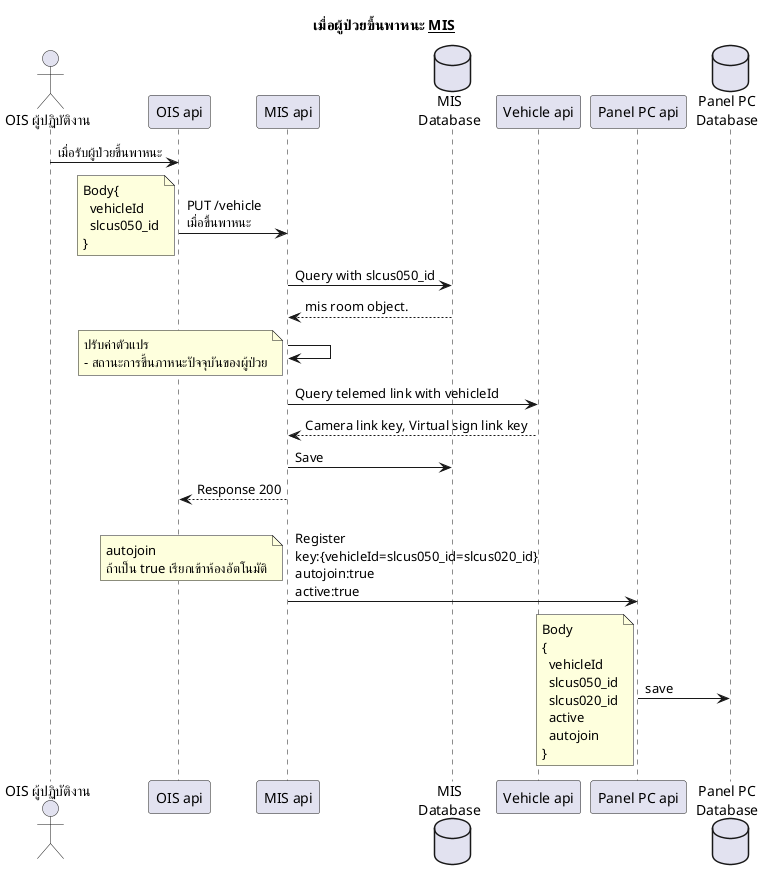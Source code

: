 @startuml
Title เมื่อผู้ป่วยขึ้นพาหนะ __MIS__
  actor "OIS ผู้ปฏิบัติงาน" as OIS
  OIS -> "OIS api": เมื่อรับผู้ป่วยขึ้นพาหนะ
  "OIS api"-> "MIS api": PUT /vehicle\nเมื่อขึ้นพาหนะ
  note left
    Body{
      vehicleId
      slcus050_id
    }
  endnote

  database "MIS\nDatabase" as misdb
  "MIS api" -> misdb: Query with slcus050_id
  "MIS api" <-- misdb: mis room object.
  "MIS api" -> "MIS api"
  note left
    ปรับค่าตัวแปร
    - สถานะการขึ้นภาหนะปัจจุบันของผู้ป่วย
  endnote

  "MIS api" -> "Vehicle api": Query telemed link with vehicleId
  "MIS api" <-- "Vehicle api": Camera link key, Virtual sign link key
  "MIS api" -> misdb: Save
  "OIS api"<-- "MIS api":Response 200


  "MIS api" -> "Panel PC api": \nRegister\nkey:{vehicleId=slcus050_id=slcus020_id}\nautojoin:true\nactive:true
  note left: autojoin\nถ้าเป็น true เรียกเข้าห้องอัตโนมัติ
  database "Panel PC\nDatabase" as paneldb
  "Panel PC api" -> paneldb: save
  note left
    Body
    {
      vehicleId
      slcus050_id
      slcus020_id
      active
      autojoin
    }
  endnote

@enduml
